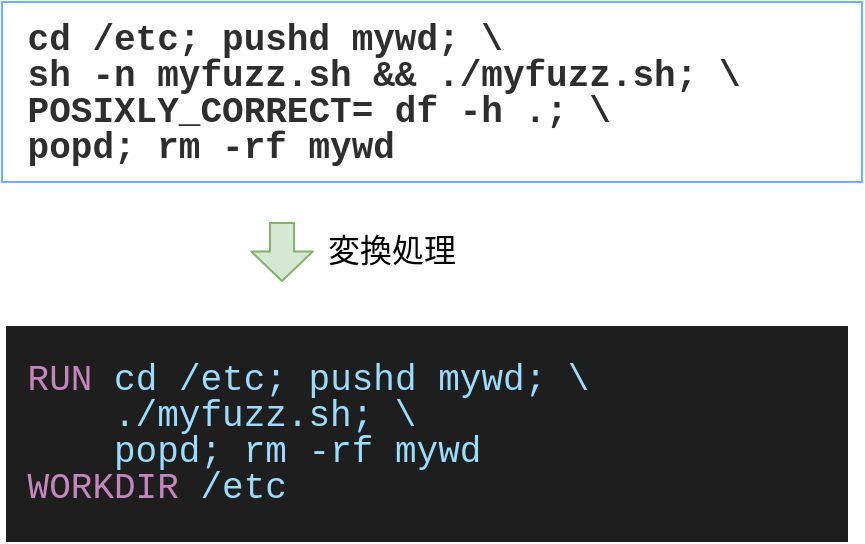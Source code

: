 <mxfile>
    <diagram id="3tOAd-FZpRMhtWBeyw0o" name="ページ1">
        <mxGraphModel dx="614" dy="669" grid="1" gridSize="10" guides="1" tooltips="1" connect="1" arrows="1" fold="1" page="1" pageScale="1" pageWidth="583" pageHeight="413" math="0" shadow="0">
            <root>
                <mxCell id="0"/>
                <mxCell id="1" parent="0"/>
                <mxCell id="5" value="&lt;div style=&quot;font-family: Menlo, Monaco, &amp;quot;Courier New&amp;quot;, monospace; line-height: 18px;&quot;&gt;&lt;font color=&quot;#2e2e2e&quot; style=&quot;font-size: 18px;&quot;&gt;&lt;b&gt;&amp;nbsp;cd /etc; pushd mywd; \&lt;/b&gt;&lt;/font&gt;&lt;/div&gt;&lt;div style=&quot;font-family: Menlo, Monaco, &amp;quot;Courier New&amp;quot;, monospace; line-height: 18px;&quot;&gt;&lt;font color=&quot;#2e2e2e&quot; style=&quot;font-size: 18px;&quot;&gt;&lt;b&gt;&amp;nbsp;sh -n myfuzz.sh &amp;amp;&amp;amp; ./myfuzz.sh; \&lt;/b&gt;&lt;/font&gt;&lt;/div&gt;&lt;div style=&quot;font-family: Menlo, Monaco, &amp;quot;Courier New&amp;quot;, monospace; line-height: 18px;&quot;&gt;&lt;font color=&quot;#2e2e2e&quot; style=&quot;font-size: 18px;&quot;&gt;&lt;b&gt;&amp;nbsp;POSIXLY_CORRECT= df -h .; \&lt;/b&gt;&lt;/font&gt;&lt;/div&gt;&lt;div style=&quot;font-family: Menlo, Monaco, &amp;quot;Courier New&amp;quot;, monospace; line-height: 18px;&quot;&gt;&lt;b style=&quot;color: rgb(46, 46, 46); background-color: initial;&quot;&gt;&amp;nbsp;popd; rm -rf mywd&lt;/b&gt;&lt;/div&gt;" style="text;html=1;strokeColor=#66B2FF;fillColor=none;align=left;verticalAlign=middle;whiteSpace=wrap;rounded=0;fontSize=18;fontFamily=Noto Sans JP;fontSource=https%3A%2F%2Ffonts.googleapis.com%2Fcss%3Ffamily%3DNoto%2BSans%2BJP;" parent="1" vertex="1">
                    <mxGeometry width="430" height="90" as="geometry"/>
                </mxCell>
                <mxCell id="15" value="" style="shape=flexArrow;endArrow=classic;html=1;fontSize=15;fontColor=#2E2E2E;fillColor=#d5e8d4;strokeColor=#82b366;width=12;endWidth=17.778;endSize=4.589;fontFamily=Noto Sans JP;fontSource=https%3A%2F%2Ffonts.googleapis.com%2Fcss%3Ffamily%3DNoto%2BSans%2BJP;" parent="1" edge="1">
                    <mxGeometry width="50" height="50" relative="1" as="geometry">
                        <mxPoint x="140" y="110" as="sourcePoint"/>
                        <mxPoint x="140" y="140" as="targetPoint"/>
                    </mxGeometry>
                </mxCell>
                <mxCell id="17" value="&lt;font color=&quot;#000000&quot; style=&quot;font-size: 16px;&quot;&gt;変換処理&lt;/font&gt;" style="text;html=1;strokeColor=none;fillColor=none;align=center;verticalAlign=middle;whiteSpace=wrap;rounded=0;labelBackgroundColor=none;fontSize=18;fontColor=#2E2E2E;fontFamily=Noto Sans JP;fontSource=https%3A%2F%2Ffonts.googleapis.com%2Fcss%3Ffamily%3DNoto%2BSans%2BJP;" parent="1" vertex="1">
                    <mxGeometry x="160" y="115" width="70" height="17" as="geometry"/>
                </mxCell>
                <mxCell id="21" value="&lt;div style=&quot;background-color: rgb(30, 30, 30); font-family: Menlo, Monaco, &amp;quot;Courier New&amp;quot;, monospace; line-height: 18px; font-size: 18px;&quot;&gt;&lt;div style=&quot;&quot;&gt;&lt;div style=&quot;color: rgb(212, 212, 212); line-height: 18px;&quot;&gt;&lt;div style=&quot;line-height: 18px;&quot;&gt;&lt;div&gt;&lt;br&gt;&lt;/div&gt;&lt;div&gt;&lt;span style=&quot;color: #c586c0;&quot;&gt;&amp;nbsp;RUN&lt;/span&gt; &lt;span style=&quot;color: #9cdcfe;&quot;&gt;cd&lt;/span&gt; &lt;span style=&quot;color: #9cdcfe;&quot;&gt;/etc;&lt;/span&gt; &lt;span style=&quot;color: #9cdcfe;&quot;&gt;pushd&lt;/span&gt; &lt;span style=&quot;color: #9cdcfe;&quot;&gt;mywd; \&amp;nbsp; &amp;nbsp; &amp;nbsp; &amp;nbsp; &amp;nbsp; &amp;nbsp;&lt;/span&gt;&amp;nbsp;&lt;/div&gt;&lt;div&gt;&lt;span style=&quot;color: #9cdcfe;&quot;&gt;&amp;nbsp; &amp;nbsp; &amp;nbsp;./myfuzz.sh; \&lt;/span&gt;&lt;/div&gt;&lt;div&gt; &lt;span style=&quot;color: #9cdcfe;&quot;&gt;&amp;nbsp; &amp;nbsp; &amp;nbsp;popd;&lt;/span&gt; &lt;span style=&quot;color: #9cdcfe;&quot;&gt;rm&lt;/span&gt; &lt;span style=&quot;color: #9cdcfe;&quot;&gt;-rf&lt;/span&gt; &lt;span style=&quot;color: #9cdcfe;&quot;&gt;mywd&lt;/span&gt;&lt;/div&gt;&lt;div&gt;&lt;span style=&quot;color: #c586c0;&quot;&gt;&amp;nbsp;WORKDIR&lt;/span&gt; &lt;span style=&quot;color: #9cdcfe;&quot;&gt;/etc&lt;/span&gt;&lt;/div&gt;&lt;div&gt;&lt;span style=&quot;color: #9cdcfe;&quot;&gt;&lt;br&gt;&lt;/span&gt;&lt;/div&gt;&lt;/div&gt;&lt;/div&gt;&lt;/div&gt;&lt;/div&gt;" style="text;html=1;strokeColor=none;fillColor=none;align=left;verticalAlign=middle;whiteSpace=wrap;rounded=0;labelBackgroundColor=none;fontSize=14;fontColor=#000000;fontFamily=Noto Sans JP;fontSource=https%3A%2F%2Ffonts.googleapis.com%2Fcss%3Ffamily%3DNoto%2BSans%2BJP;" parent="1" vertex="1">
                    <mxGeometry y="160" width="430" height="110" as="geometry"/>
                </mxCell>
            </root>
        </mxGraphModel>
    </diagram>
</mxfile>